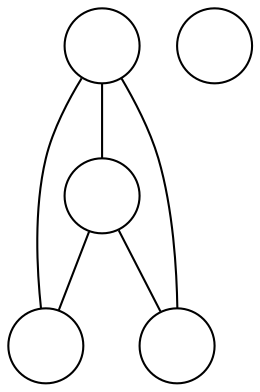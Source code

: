 graph G {
  node[label="", shape=circle]
  0;
  1;
  2;
  3;
  4;
  3 -- 0;
  3 -- 1;
  4 -- 0;
  4 -- 1;
  4 -- 3;
}
